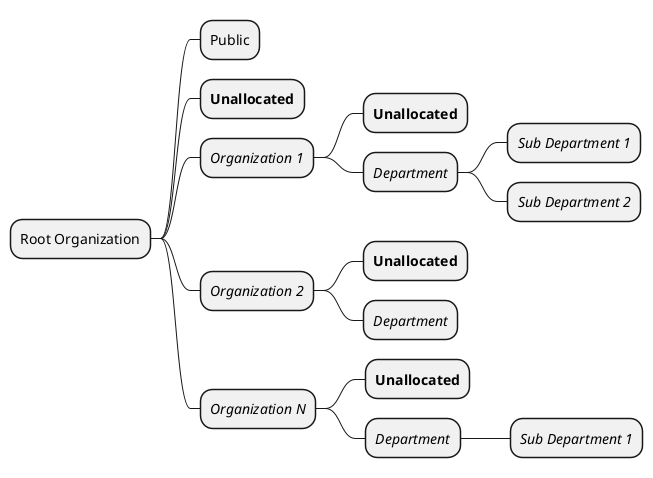 @startmindmap organization

* Root Organization
** Public
** <b>Unallocated</b>
** <i>Organization 1</i>
*** <b>Unallocated</b>
*** <i>Department</i>
**** <i>Sub Department 1</i>
**** <i>Sub Department 2</i>
** <i>Organization 2</i>
*** <b>Unallocated</b>
*** <i>Department</i>
** <i>Organization N</i>
*** <b>Unallocated</b>
*** <i>Department</i>
**** <i>Sub Department 1</i>

@endmindmap
